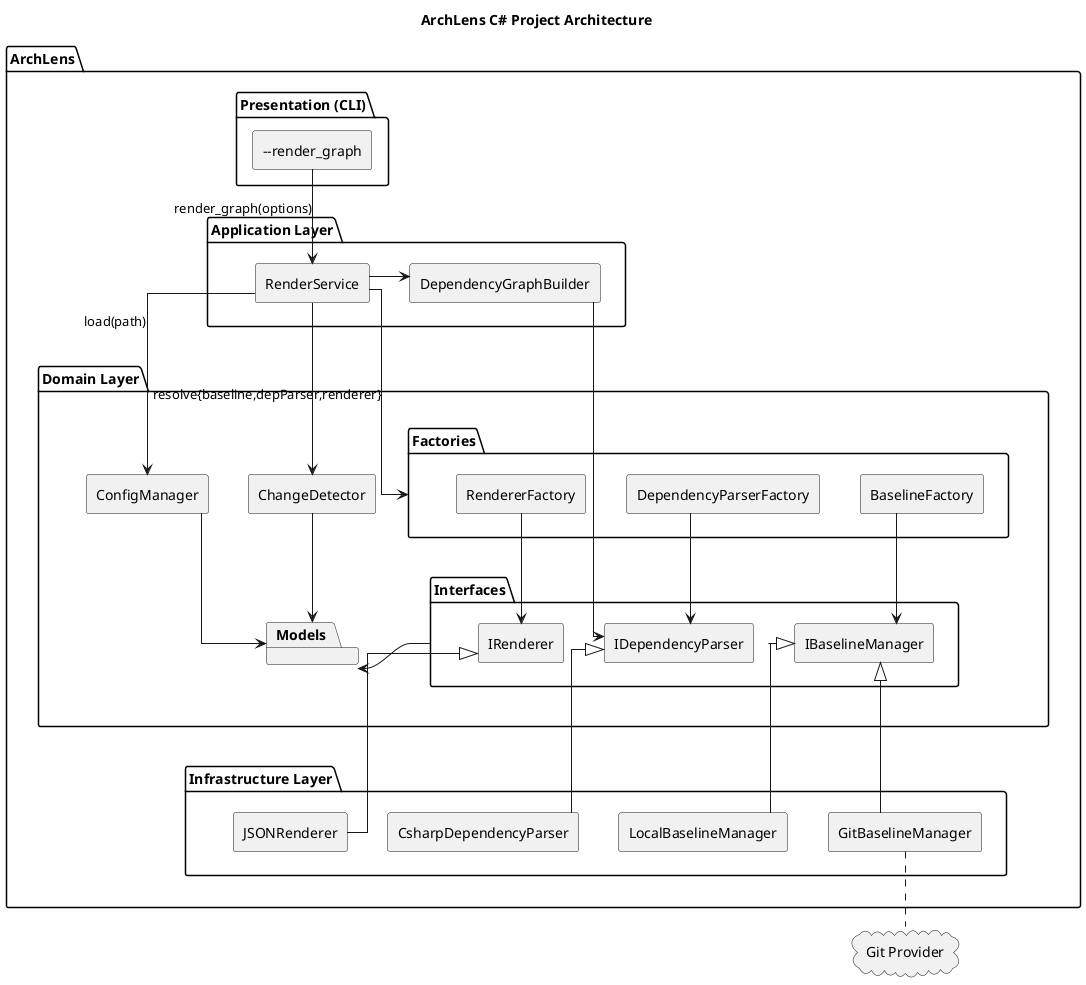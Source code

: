 @startuml
title ArchLens C# Project Architecture
skinparam linetype ortho
skinparam componentStyle rectangle
skinparam shadowing false
skinparam wrapWidth 220
skinparam maxMessageSize 200
skinparam nodesep 40
skinparam ranksep 75


package "ArchLens" {

  package "Presentation (CLI)" as Presentation {
    [--render_graph] as RenderAPI
  }

  package "Application Layer" as Application {
    [RenderService] as RenderService
    [DependencyGraphBuilder] as Builder
  }

  package "Domain Layer" as Domain{

    package "Factories" as Factories {
      [BaselineFactory] as BaselineFact
      [DependencyParserFactory] as DependencyParserFact
      [RendererFactory] as RendererFact
    }

    package "Interfaces" as Interfaces {
      [IBaselineManager] as IBaselineManager
      [IDependencyParser] as IDependencyParser
      [IRenderer] as IRenderer      
    }

    [ChangeDetector] as ChangeDetector
    [ConfigManager] as Config

    package "Models" as Models {
    }
  }

  package "Infrastructure Layer" as Infra{
    [CsharpDependencyParser] as CsharpDependencyParser
    [GitBaselineManager] as GitBase
    [JSONRenderer] as JSONRenderer
    [LocalBaselineManager] as LocalBase
  }
}

' --- Layout hints to stack layers (hidden edges) ---
Application -[hidden]down-> Domain
Domain      -[hidden]down-> Infra
Infra       -[hidden]up-> Domain


'== External integrations ==
cloud "Git Provider" as GitRemote
GitRemote -[dashed]u- GitBase

'== API -> Application ==
RenderAPI --> RenderService : render_graph(options)

'== Application to Application ==
RenderService -r-> Builder
RenderService --> Config : load(path)
RenderService --> Factories : resolve{baseline,depParser,renderer}

'== Application to Domain ==
RenderService --> ChangeDetector
Builder --> IDependencyParser

'== Domain to Domain ==
BaselineFact --> IBaselineManager
DependencyParserFact --> IDependencyParser
RendererFact --> IRenderer

Interfaces -l-> Models
ChangeDetector --> Models
Config --> Models

'== Domain to Infra ==
IDependencyParser <|-- CsharpDependencyParser

IRenderer <|-- JSONRenderer 

IBaselineManager <|-- GitBase
IBaselineManager <|-- LocalBase

@enduml
